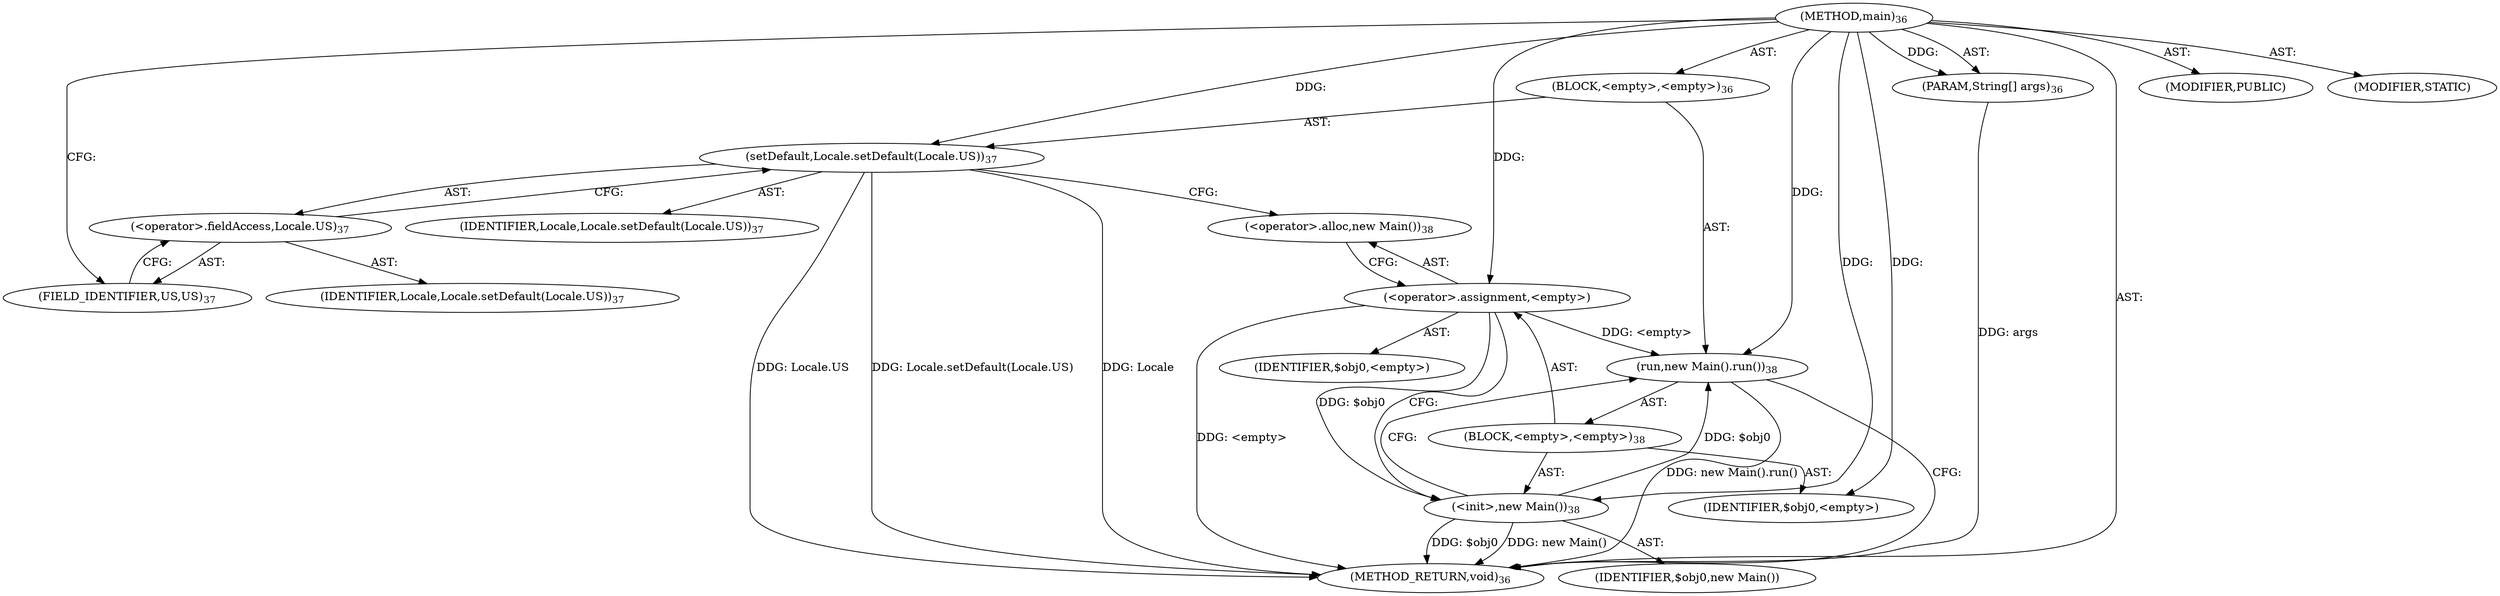 digraph "main" {  
"170" [label = <(METHOD,main)<SUB>36</SUB>> ]
"171" [label = <(PARAM,String[] args)<SUB>36</SUB>> ]
"172" [label = <(BLOCK,&lt;empty&gt;,&lt;empty&gt;)<SUB>36</SUB>> ]
"173" [label = <(setDefault,Locale.setDefault(Locale.US))<SUB>37</SUB>> ]
"174" [label = <(IDENTIFIER,Locale,Locale.setDefault(Locale.US))<SUB>37</SUB>> ]
"175" [label = <(&lt;operator&gt;.fieldAccess,Locale.US)<SUB>37</SUB>> ]
"176" [label = <(IDENTIFIER,Locale,Locale.setDefault(Locale.US))<SUB>37</SUB>> ]
"177" [label = <(FIELD_IDENTIFIER,US,US)<SUB>37</SUB>> ]
"178" [label = <(run,new Main().run())<SUB>38</SUB>> ]
"179" [label = <(BLOCK,&lt;empty&gt;,&lt;empty&gt;)<SUB>38</SUB>> ]
"180" [label = <(&lt;operator&gt;.assignment,&lt;empty&gt;)> ]
"181" [label = <(IDENTIFIER,$obj0,&lt;empty&gt;)> ]
"182" [label = <(&lt;operator&gt;.alloc,new Main())<SUB>38</SUB>> ]
"183" [label = <(&lt;init&gt;,new Main())<SUB>38</SUB>> ]
"184" [label = <(IDENTIFIER,$obj0,new Main())> ]
"185" [label = <(IDENTIFIER,$obj0,&lt;empty&gt;)> ]
"186" [label = <(MODIFIER,PUBLIC)> ]
"187" [label = <(MODIFIER,STATIC)> ]
"188" [label = <(METHOD_RETURN,void)<SUB>36</SUB>> ]
  "170" -> "171"  [ label = "AST: "] 
  "170" -> "172"  [ label = "AST: "] 
  "170" -> "186"  [ label = "AST: "] 
  "170" -> "187"  [ label = "AST: "] 
  "170" -> "188"  [ label = "AST: "] 
  "172" -> "173"  [ label = "AST: "] 
  "172" -> "178"  [ label = "AST: "] 
  "173" -> "174"  [ label = "AST: "] 
  "173" -> "175"  [ label = "AST: "] 
  "175" -> "176"  [ label = "AST: "] 
  "175" -> "177"  [ label = "AST: "] 
  "178" -> "179"  [ label = "AST: "] 
  "179" -> "180"  [ label = "AST: "] 
  "179" -> "183"  [ label = "AST: "] 
  "179" -> "185"  [ label = "AST: "] 
  "180" -> "181"  [ label = "AST: "] 
  "180" -> "182"  [ label = "AST: "] 
  "183" -> "184"  [ label = "AST: "] 
  "173" -> "182"  [ label = "CFG: "] 
  "178" -> "188"  [ label = "CFG: "] 
  "175" -> "173"  [ label = "CFG: "] 
  "177" -> "175"  [ label = "CFG: "] 
  "180" -> "183"  [ label = "CFG: "] 
  "183" -> "178"  [ label = "CFG: "] 
  "182" -> "180"  [ label = "CFG: "] 
  "170" -> "177"  [ label = "CFG: "] 
  "171" -> "188"  [ label = "DDG: args"] 
  "173" -> "188"  [ label = "DDG: Locale"] 
  "173" -> "188"  [ label = "DDG: Locale.US"] 
  "173" -> "188"  [ label = "DDG: Locale.setDefault(Locale.US)"] 
  "180" -> "188"  [ label = "DDG: &lt;empty&gt;"] 
  "183" -> "188"  [ label = "DDG: $obj0"] 
  "183" -> "188"  [ label = "DDG: new Main()"] 
  "178" -> "188"  [ label = "DDG: new Main().run()"] 
  "170" -> "171"  [ label = "DDG: "] 
  "170" -> "173"  [ label = "DDG: "] 
  "180" -> "178"  [ label = "DDG: &lt;empty&gt;"] 
  "183" -> "178"  [ label = "DDG: $obj0"] 
  "170" -> "178"  [ label = "DDG: "] 
  "170" -> "180"  [ label = "DDG: "] 
  "170" -> "185"  [ label = "DDG: "] 
  "180" -> "183"  [ label = "DDG: $obj0"] 
  "170" -> "183"  [ label = "DDG: "] 
}
